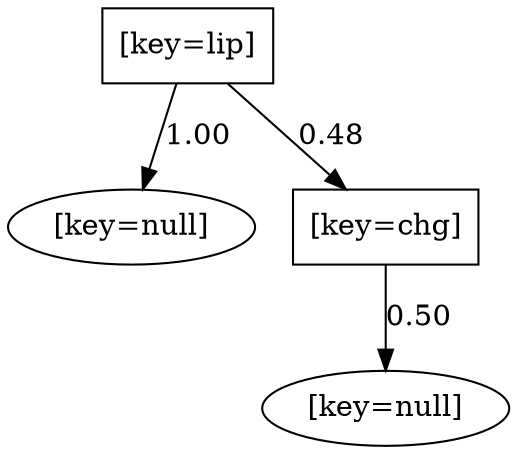 digraph G {
	2226002  [label="[key=lip]", shape=box];
	32788362  [label="[key=null]", shape=ellipse];
	2226002 -> 32788362 [label="1.00"];
	9573108  [label="[key=chg]", shape=box];
	2226002 -> 9573108 [label="0.48"];
	1733982  [label="[key=null]", shape=ellipse];
	9573108 -> 1733982 [label="0.50"];
}
